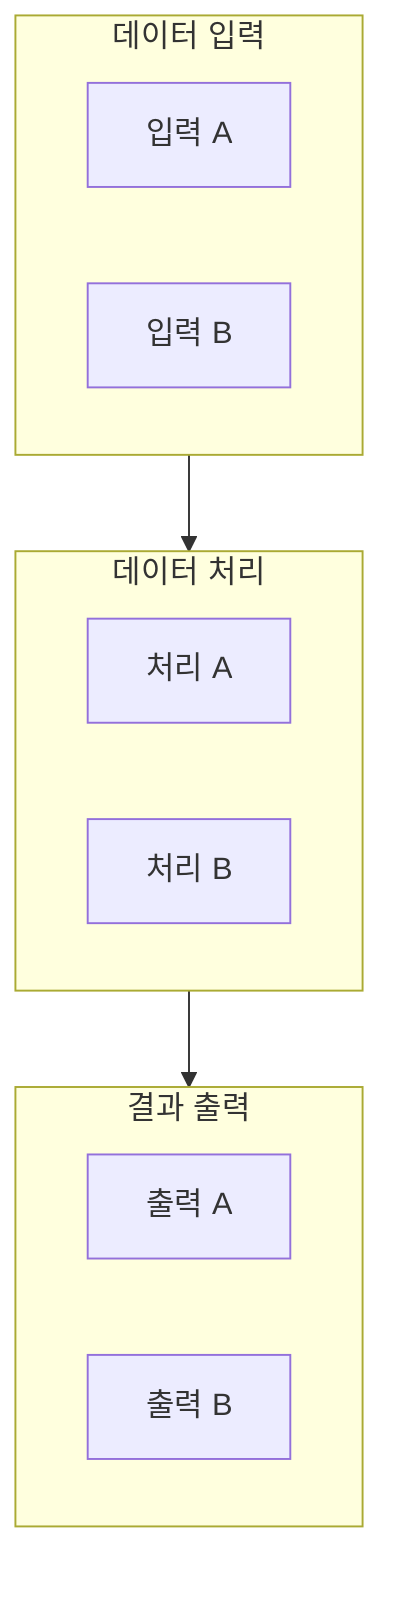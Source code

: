 flowchart TD
    subgraph A["데이터 입력"]
        Input1[입력 A]
        Input2[입력 B]
    end
    subgraph B["데이터 처리"]
        Process1[처리 A]
        Process2[처리 B]
    end
    subgraph C["결과 출력"]
        Output1[출력 A]
        Output2[출력 B]
    end
    A --> B
    B --> C